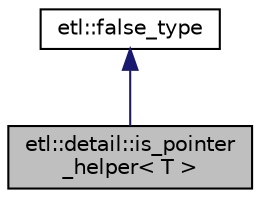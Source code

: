 digraph "etl::detail::is_pointer_helper&lt; T &gt;"
{
  edge [fontname="Helvetica",fontsize="10",labelfontname="Helvetica",labelfontsize="10"];
  node [fontname="Helvetica",fontsize="10",shape=record];
  Node0 [label="etl::detail::is_pointer\l_helper\< T \>",height=0.2,width=0.4,color="black", fillcolor="grey75", style="filled", fontcolor="black"];
  Node1 -> Node0 [dir="back",color="midnightblue",fontsize="10",style="solid",fontname="Helvetica"];
  Node1 [label="etl::false_type",height=0.2,width=0.4,color="black", fillcolor="white", style="filled",URL="$structetl_1_1integral__constant.html"];
}
